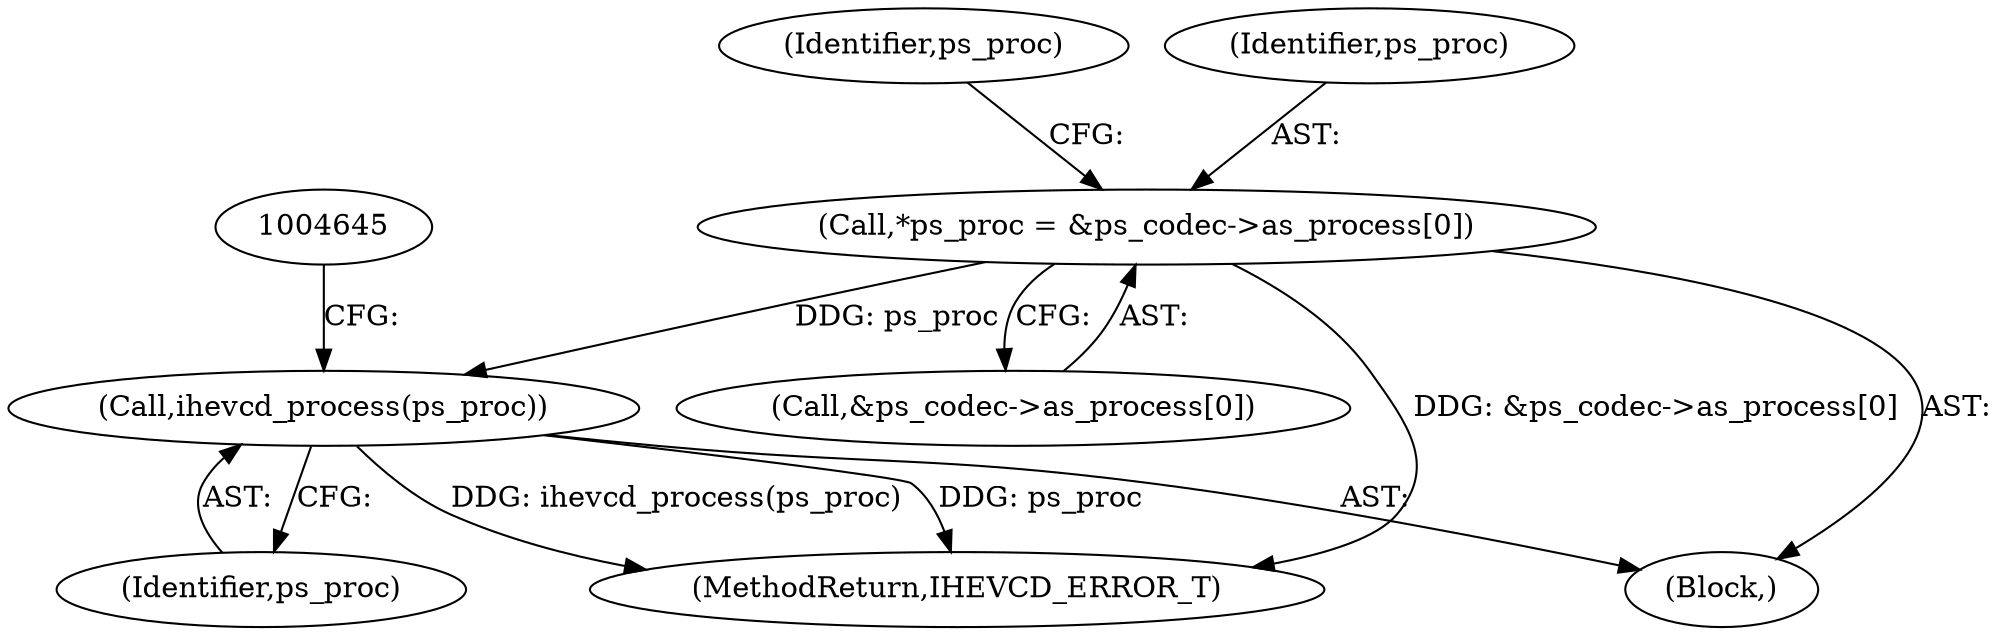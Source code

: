 digraph "0_Android_bcfc7124f6ef9f1ec128fb2e90de774a5b33d199_0@array" {
"1004622" [label="(Call,*ps_proc = &ps_codec->as_process[0])"];
"1004639" [label="(Call,ihevcd_process(ps_proc))"];
"1004624" [label="(Call,&ps_codec->as_process[0])"];
"1004632" [label="(Identifier,ps_proc)"];
"1005079" [label="(MethodReturn,IHEVCD_ERROR_T)"];
"1004623" [label="(Identifier,ps_proc)"];
"1004640" [label="(Identifier,ps_proc)"];
"1004622" [label="(Call,*ps_proc = &ps_codec->as_process[0])"];
"1004620" [label="(Block,)"];
"1004639" [label="(Call,ihevcd_process(ps_proc))"];
"1004622" -> "1004620"  [label="AST: "];
"1004622" -> "1004624"  [label="CFG: "];
"1004623" -> "1004622"  [label="AST: "];
"1004624" -> "1004622"  [label="AST: "];
"1004632" -> "1004622"  [label="CFG: "];
"1004622" -> "1005079"  [label="DDG: &ps_codec->as_process[0]"];
"1004622" -> "1004639"  [label="DDG: ps_proc"];
"1004639" -> "1004620"  [label="AST: "];
"1004639" -> "1004640"  [label="CFG: "];
"1004640" -> "1004639"  [label="AST: "];
"1004645" -> "1004639"  [label="CFG: "];
"1004639" -> "1005079"  [label="DDG: ps_proc"];
"1004639" -> "1005079"  [label="DDG: ihevcd_process(ps_proc)"];
}
